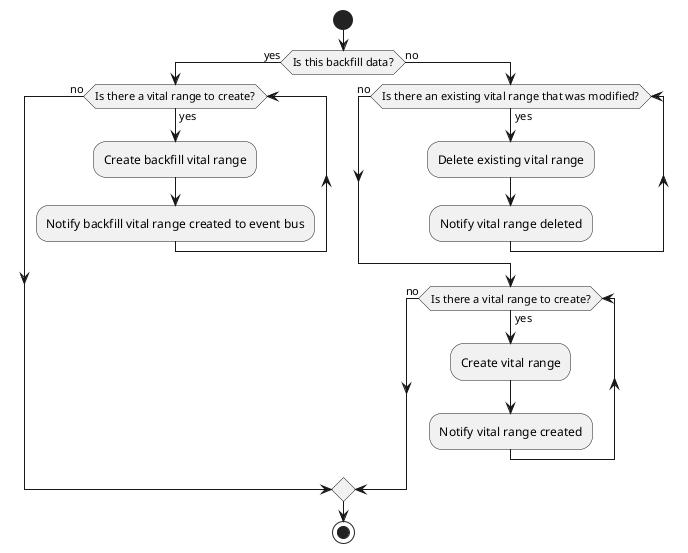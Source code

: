 @startuml New vital ranges event received
start
if (Is this backfill data?) is (yes) then
    while (Is there a vital range to create?) is (yes)
        :Create backfill vital range;
        :Notify backfill vital range created to event bus;
    end while (no)
else (no)
    while (Is there an existing vital range that was modified?) is (yes)
        :Delete existing vital range;
        :Notify vital range deleted;
    end while (no)
    while (Is there a vital range to create?) is (yes)
        :Create vital range;
        :Notify vital range created;
    end while (no)
endif
stop
@enduml